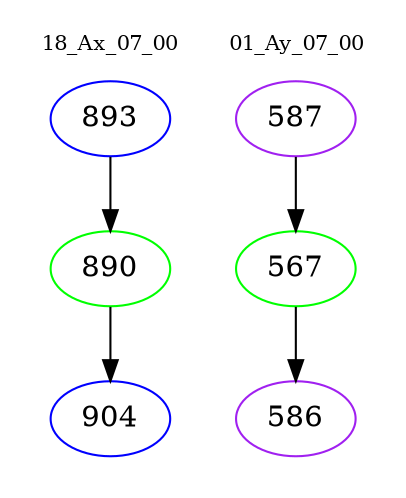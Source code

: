 digraph{
subgraph cluster_0 {
color = white
label = "18_Ax_07_00";
fontsize=10;
T0_893 [label="893", color="blue"]
T0_893 -> T0_890 [color="black"]
T0_890 [label="890", color="green"]
T0_890 -> T0_904 [color="black"]
T0_904 [label="904", color="blue"]
}
subgraph cluster_1 {
color = white
label = "01_Ay_07_00";
fontsize=10;
T1_587 [label="587", color="purple"]
T1_587 -> T1_567 [color="black"]
T1_567 [label="567", color="green"]
T1_567 -> T1_586 [color="black"]
T1_586 [label="586", color="purple"]
}
}

